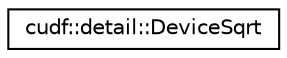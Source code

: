 digraph "Graphical Class Hierarchy"
{
 // LATEX_PDF_SIZE
  edge [fontname="Helvetica",fontsize="10",labelfontname="Helvetica",labelfontsize="10"];
  node [fontname="Helvetica",fontsize="10",shape=record];
  rankdir="LR";
  Node0 [label="cudf::detail::DeviceSqrt",height=0.2,width=0.4,color="black", fillcolor="white", style="filled",URL="$structcudf_1_1detail_1_1DeviceSqrt.html",tooltip=" "];
}
